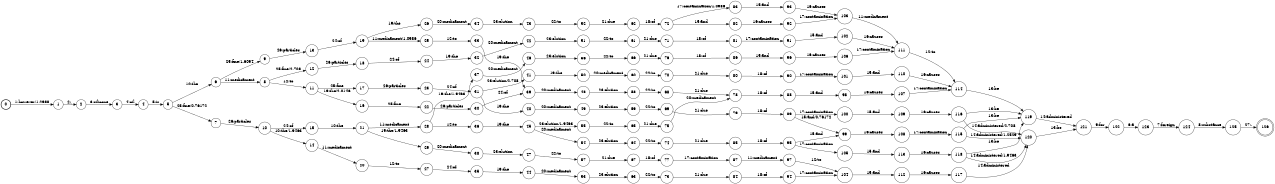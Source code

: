 digraph FST {
rankdir = LR;
size = "8.5,11";
label = "";
center = 1;
orientation = Portrait;
ranksep = "0.4";
nodesep = "0.25";
0 [label = "0", shape = circle, style = bold, fontsize = 14]
	0 -> 1 [label = "1:however/1.2988", fontsize = 14];
1 [label = "1", shape = circle, style = solid, fontsize = 14]
	1 -> 2 [label = "2:,", fontsize = 14];
2 [label = "2", shape = circle, style = solid, fontsize = 14]
	2 -> 3 [label = "3:silicone", fontsize = 14];
3 [label = "3", shape = circle, style = solid, fontsize = 14]
	3 -> 4 [label = "4:oil", fontsize = 14];
4 [label = "4", shape = circle, style = solid, fontsize = 14]
	4 -> 5 [label = "5:is", fontsize = 14];
5 [label = "5", shape = circle, style = solid, fontsize = 14]
	5 -> 6 [label = "10:the", fontsize = 14];
	5 -> 7 [label = "25:fine/0.76172", fontsize = 14];
6 [label = "6", shape = circle, style = solid, fontsize = 14]
	6 -> 8 [label = "11:medicament", fontsize = 14];
	6 -> 9 [label = "25:fine/1.6094", fontsize = 14];
7 [label = "7", shape = circle, style = solid, fontsize = 14]
	7 -> 10 [label = "26:particles", fontsize = 14];
8 [label = "8", shape = circle, style = solid, fontsize = 14]
	8 -> 11 [label = "12:to", fontsize = 14];
	8 -> 12 [label = "25:fine/2.708", fontsize = 14];
9 [label = "9", shape = circle, style = solid, fontsize = 14]
	9 -> 13 [label = "26:particles", fontsize = 14];
10 [label = "10", shape = circle, style = solid, fontsize = 14]
	10 -> 14 [label = "10:the/1.9463", fontsize = 14];
	10 -> 15 [label = "24:of", fontsize = 14];
11 [label = "11", shape = circle, style = solid, fontsize = 14]
	11 -> 16 [label = "19:the/2.0146", fontsize = 14];
	11 -> 17 [label = "25:fine", fontsize = 14];
12 [label = "12", shape = circle, style = solid, fontsize = 14]
	12 -> 18 [label = "26:particles", fontsize = 14];
13 [label = "13", shape = circle, style = solid, fontsize = 14]
	13 -> 19 [label = "24:of", fontsize = 14];
14 [label = "14", shape = circle, style = solid, fontsize = 14]
	14 -> 20 [label = "11:medicament", fontsize = 14];
15 [label = "15", shape = circle, style = solid, fontsize = 14]
	15 -> 21 [label = "10:the", fontsize = 14];
16 [label = "16", shape = circle, style = solid, fontsize = 14]
	16 -> 22 [label = "25:fine", fontsize = 14];
17 [label = "17", shape = circle, style = solid, fontsize = 14]
	17 -> 23 [label = "26:particles", fontsize = 14];
18 [label = "18", shape = circle, style = solid, fontsize = 14]
	18 -> 24 [label = "24:of", fontsize = 14];
19 [label = "19", shape = circle, style = solid, fontsize = 14]
	19 -> 26 [label = "19:the", fontsize = 14];
	19 -> 25 [label = "11:medicament/1.0986", fontsize = 14];
20 [label = "20", shape = circle, style = solid, fontsize = 14]
	20 -> 27 [label = "12:to", fontsize = 14];
21 [label = "21", shape = circle, style = solid, fontsize = 14]
	21 -> 29 [label = "19:the/1.9463", fontsize = 14];
	21 -> 28 [label = "11:medicament", fontsize = 14];
22 [label = "22", shape = circle, style = solid, fontsize = 14]
	22 -> 30 [label = "26:particles", fontsize = 14];
23 [label = "23", shape = circle, style = solid, fontsize = 14]
	23 -> 31 [label = "24:of", fontsize = 14];
24 [label = "24", shape = circle, style = solid, fontsize = 14]
	24 -> 32 [label = "19:the", fontsize = 14];
25 [label = "25", shape = circle, style = solid, fontsize = 14]
	25 -> 33 [label = "12:to", fontsize = 14];
26 [label = "26", shape = circle, style = solid, fontsize = 14]
	26 -> 34 [label = "20:medicament", fontsize = 14];
27 [label = "27", shape = circle, style = solid, fontsize = 14]
	27 -> 35 [label = "24:of", fontsize = 14];
28 [label = "28", shape = circle, style = solid, fontsize = 14]
	28 -> 37 [label = "19:the/1.9463", fontsize = 14];
	28 -> 36 [label = "12:to", fontsize = 14];
29 [label = "29", shape = circle, style = solid, fontsize = 14]
	29 -> 38 [label = "20:medicament", fontsize = 14];
30 [label = "30", shape = circle, style = solid, fontsize = 14]
	30 -> 39 [label = "24:of", fontsize = 14];
31 [label = "31", shape = circle, style = solid, fontsize = 14]
	31 -> 40 [label = "19:the", fontsize = 14];
	31 -> 41 [label = "23:elution/2.708", fontsize = 14];
32 [label = "32", shape = circle, style = solid, fontsize = 14]
	32 -> 42 [label = "20:medicament", fontsize = 14];
33 [label = "33", shape = circle, style = solid, fontsize = 14]
	33 -> 39 [label = "19:the", fontsize = 14];
34 [label = "34", shape = circle, style = solid, fontsize = 14]
	34 -> 43 [label = "23:elution", fontsize = 14];
35 [label = "35", shape = circle, style = solid, fontsize = 14]
	35 -> 44 [label = "19:the", fontsize = 14];
36 [label = "36", shape = circle, style = solid, fontsize = 14]
	36 -> 45 [label = "19:the", fontsize = 14];
37 [label = "37", shape = circle, style = solid, fontsize = 14]
	37 -> 46 [label = "20:medicament", fontsize = 14];
38 [label = "38", shape = circle, style = solid, fontsize = 14]
	38 -> 47 [label = "23:elution", fontsize = 14];
39 [label = "39", shape = circle, style = solid, fontsize = 14]
	39 -> 48 [label = "20:medicament", fontsize = 14];
40 [label = "40", shape = circle, style = solid, fontsize = 14]
	40 -> 49 [label = "20:medicament", fontsize = 14];
41 [label = "41", shape = circle, style = solid, fontsize = 14]
	41 -> 50 [label = "19:the", fontsize = 14];
42 [label = "42", shape = circle, style = solid, fontsize = 14]
	42 -> 51 [label = "23:elution", fontsize = 14];
43 [label = "43", shape = circle, style = solid, fontsize = 14]
	43 -> 52 [label = "22:to", fontsize = 14];
44 [label = "44", shape = circle, style = solid, fontsize = 14]
	44 -> 53 [label = "20:medicament", fontsize = 14];
45 [label = "45", shape = circle, style = solid, fontsize = 14]
	45 -> 54 [label = "20:medicament", fontsize = 14];
	45 -> 55 [label = "23:elution/1.9463", fontsize = 14];
46 [label = "46", shape = circle, style = solid, fontsize = 14]
	46 -> 56 [label = "23:elution", fontsize = 14];
47 [label = "47", shape = circle, style = solid, fontsize = 14]
	47 -> 57 [label = "22:to", fontsize = 14];
48 [label = "48", shape = circle, style = solid, fontsize = 14]
	48 -> 58 [label = "23:elution", fontsize = 14];
49 [label = "49", shape = circle, style = solid, fontsize = 14]
	49 -> 59 [label = "23:elution", fontsize = 14];
50 [label = "50", shape = circle, style = solid, fontsize = 14]
	50 -> 60 [label = "20:medicament", fontsize = 14];
51 [label = "51", shape = circle, style = solid, fontsize = 14]
	51 -> 61 [label = "22:to", fontsize = 14];
52 [label = "52", shape = circle, style = solid, fontsize = 14]
	52 -> 62 [label = "21:due", fontsize = 14];
53 [label = "53", shape = circle, style = solid, fontsize = 14]
	53 -> 63 [label = "23:elution", fontsize = 14];
54 [label = "54", shape = circle, style = solid, fontsize = 14]
	54 -> 64 [label = "23:elution", fontsize = 14];
55 [label = "55", shape = circle, style = solid, fontsize = 14]
	55 -> 65 [label = "22:to", fontsize = 14];
56 [label = "56", shape = circle, style = solid, fontsize = 14]
	56 -> 66 [label = "22:to", fontsize = 14];
57 [label = "57", shape = circle, style = solid, fontsize = 14]
	57 -> 67 [label = "21:due", fontsize = 14];
58 [label = "58", shape = circle, style = solid, fontsize = 14]
	58 -> 68 [label = "22:to", fontsize = 14];
59 [label = "59", shape = circle, style = solid, fontsize = 14]
	59 -> 69 [label = "22:to", fontsize = 14];
60 [label = "60", shape = circle, style = solid, fontsize = 14]
	60 -> 70 [label = "22:to", fontsize = 14];
61 [label = "61", shape = circle, style = solid, fontsize = 14]
	61 -> 71 [label = "21:due", fontsize = 14];
62 [label = "62", shape = circle, style = solid, fontsize = 14]
	62 -> 72 [label = "18:of", fontsize = 14];
63 [label = "63", shape = circle, style = solid, fontsize = 14]
	63 -> 73 [label = "22:to", fontsize = 14];
64 [label = "64", shape = circle, style = solid, fontsize = 14]
	64 -> 74 [label = "22:to", fontsize = 14];
65 [label = "65", shape = circle, style = solid, fontsize = 14]
	65 -> 75 [label = "21:due", fontsize = 14];
66 [label = "66", shape = circle, style = solid, fontsize = 14]
	66 -> 76 [label = "21:due", fontsize = 14];
67 [label = "67", shape = circle, style = solid, fontsize = 14]
	67 -> 77 [label = "18:of", fontsize = 14];
68 [label = "68", shape = circle, style = solid, fontsize = 14]
	68 -> 78 [label = "21:due", fontsize = 14];
69 [label = "69", shape = circle, style = solid, fontsize = 14]
	69 -> 79 [label = "21:due", fontsize = 14];
70 [label = "70", shape = circle, style = solid, fontsize = 14]
	70 -> 80 [label = "21:due", fontsize = 14];
71 [label = "71", shape = circle, style = solid, fontsize = 14]
	71 -> 81 [label = "18:of", fontsize = 14];
72 [label = "72", shape = circle, style = solid, fontsize = 14]
	72 -> 82 [label = "15:and", fontsize = 14];
	72 -> 83 [label = "17:contamination/1.0986", fontsize = 14];
73 [label = "73", shape = circle, style = solid, fontsize = 14]
	73 -> 84 [label = "21:due", fontsize = 14];
74 [label = "74", shape = circle, style = solid, fontsize = 14]
	74 -> 85 [label = "21:due", fontsize = 14];
75 [label = "75", shape = circle, style = solid, fontsize = 14]
	75 -> 78 [label = "20:medicament", fontsize = 14];
76 [label = "76", shape = circle, style = solid, fontsize = 14]
	76 -> 86 [label = "18:of", fontsize = 14];
77 [label = "77", shape = circle, style = solid, fontsize = 14]
	77 -> 87 [label = "17:contamination", fontsize = 14];
78 [label = "78", shape = circle, style = solid, fontsize = 14]
	78 -> 88 [label = "18:of", fontsize = 14];
79 [label = "79", shape = circle, style = solid, fontsize = 14]
	79 -> 89 [label = "18:of", fontsize = 14];
80 [label = "80", shape = circle, style = solid, fontsize = 14]
	80 -> 90 [label = "18:of", fontsize = 14];
81 [label = "81", shape = circle, style = solid, fontsize = 14]
	81 -> 91 [label = "17:contamination", fontsize = 14];
82 [label = "82", shape = circle, style = solid, fontsize = 14]
	82 -> 92 [label = "16:causes", fontsize = 14];
83 [label = "83", shape = circle, style = solid, fontsize = 14]
	83 -> 93 [label = "15:and", fontsize = 14];
84 [label = "84", shape = circle, style = solid, fontsize = 14]
	84 -> 94 [label = "18:of", fontsize = 14];
85 [label = "85", shape = circle, style = solid, fontsize = 14]
	85 -> 95 [label = "18:of", fontsize = 14];
86 [label = "86", shape = circle, style = solid, fontsize = 14]
	86 -> 96 [label = "15:and", fontsize = 14];
87 [label = "87", shape = circle, style = solid, fontsize = 14]
	87 -> 97 [label = "11:medicament", fontsize = 14];
88 [label = "88", shape = circle, style = solid, fontsize = 14]
	88 -> 98 [label = "15:and", fontsize = 14];
89 [label = "89", shape = circle, style = solid, fontsize = 14]
	89 -> 99 [label = "15:and/0.76172", fontsize = 14];
	89 -> 100 [label = "17:contamination", fontsize = 14];
90 [label = "90", shape = circle, style = solid, fontsize = 14]
	90 -> 101 [label = "17:contamination", fontsize = 14];
91 [label = "91", shape = circle, style = solid, fontsize = 14]
	91 -> 102 [label = "15:and", fontsize = 14];
92 [label = "92", shape = circle, style = solid, fontsize = 14]
	92 -> 103 [label = "17:contamination", fontsize = 14];
93 [label = "93", shape = circle, style = solid, fontsize = 14]
	93 -> 103 [label = "16:causes", fontsize = 14];
94 [label = "94", shape = circle, style = solid, fontsize = 14]
	94 -> 104 [label = "17:contamination", fontsize = 14];
95 [label = "95", shape = circle, style = solid, fontsize = 14]
	95 -> 99 [label = "15:and", fontsize = 14];
	95 -> 105 [label = "17:contamination", fontsize = 14];
96 [label = "96", shape = circle, style = solid, fontsize = 14]
	96 -> 106 [label = "16:causes", fontsize = 14];
97 [label = "97", shape = circle, style = solid, fontsize = 14]
	97 -> 104 [label = "12:to", fontsize = 14];
98 [label = "98", shape = circle, style = solid, fontsize = 14]
	98 -> 107 [label = "16:causes", fontsize = 14];
99 [label = "99", shape = circle, style = solid, fontsize = 14]
	99 -> 108 [label = "16:causes", fontsize = 14];
100 [label = "100", shape = circle, style = solid, fontsize = 14]
	100 -> 109 [label = "15:and", fontsize = 14];
101 [label = "101", shape = circle, style = solid, fontsize = 14]
	101 -> 110 [label = "15:and", fontsize = 14];
102 [label = "102", shape = circle, style = solid, fontsize = 14]
	102 -> 111 [label = "16:causes", fontsize = 14];
103 [label = "103", shape = circle, style = solid, fontsize = 14]
	103 -> 111 [label = "11:medicament", fontsize = 14];
104 [label = "104", shape = circle, style = solid, fontsize = 14]
	104 -> 112 [label = "15:and", fontsize = 14];
105 [label = "105", shape = circle, style = solid, fontsize = 14]
	105 -> 113 [label = "15:and", fontsize = 14];
106 [label = "106", shape = circle, style = solid, fontsize = 14]
	106 -> 111 [label = "17:contamination", fontsize = 14];
107 [label = "107", shape = circle, style = solid, fontsize = 14]
	107 -> 114 [label = "17:contamination", fontsize = 14];
108 [label = "108", shape = circle, style = solid, fontsize = 14]
	108 -> 115 [label = "17:contamination", fontsize = 14];
109 [label = "109", shape = circle, style = solid, fontsize = 14]
	109 -> 116 [label = "16:causes", fontsize = 14];
110 [label = "110", shape = circle, style = solid, fontsize = 14]
	110 -> 114 [label = "16:causes", fontsize = 14];
111 [label = "111", shape = circle, style = solid, fontsize = 14]
	111 -> 114 [label = "12:to", fontsize = 14];
112 [label = "112", shape = circle, style = solid, fontsize = 14]
	112 -> 117 [label = "16:causes", fontsize = 14];
113 [label = "113", shape = circle, style = solid, fontsize = 14]
	113 -> 118 [label = "16:causes", fontsize = 14];
114 [label = "114", shape = circle, style = solid, fontsize = 14]
	114 -> 119 [label = "13:be", fontsize = 14];
115 [label = "115", shape = circle, style = solid, fontsize = 14]
	115 -> 119 [label = "13:be", fontsize = 14];
	115 -> 120 [label = "14:administered/1.2529", fontsize = 14];
116 [label = "116", shape = circle, style = solid, fontsize = 14]
	116 -> 119 [label = "13:be", fontsize = 14];
	116 -> 120 [label = "14:administered/2.708", fontsize = 14];
117 [label = "117", shape = circle, style = solid, fontsize = 14]
	117 -> 120 [label = "14:administered", fontsize = 14];
118 [label = "118", shape = circle, style = solid, fontsize = 14]
	118 -> 119 [label = "13:be", fontsize = 14];
	118 -> 120 [label = "14:administered/1.9463", fontsize = 14];
119 [label = "119", shape = circle, style = solid, fontsize = 14]
	119 -> 121 [label = "14:administered", fontsize = 14];
120 [label = "120", shape = circle, style = solid, fontsize = 14]
	120 -> 121 [label = "13:be", fontsize = 14];
121 [label = "121", shape = circle, style = solid, fontsize = 14]
	121 -> 122 [label = "9:for", fontsize = 14];
122 [label = "122", shape = circle, style = solid, fontsize = 14]
	122 -> 123 [label = "6:a", fontsize = 14];
123 [label = "123", shape = circle, style = solid, fontsize = 14]
	123 -> 124 [label = "7:foreign", fontsize = 14];
124 [label = "124", shape = circle, style = solid, fontsize = 14]
	124 -> 125 [label = "8:substance", fontsize = 14];
125 [label = "125", shape = circle, style = solid, fontsize = 14]
	125 -> 126 [label = "27:.", fontsize = 14];
126 [label = "126", shape = doublecircle, style = solid, fontsize = 14]
}
